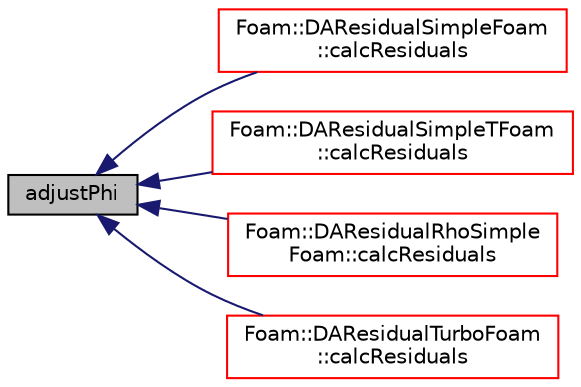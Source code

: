 digraph "adjustPhi"
{
  bgcolor="transparent";
  edge [fontname="Helvetica",fontsize="10",labelfontname="Helvetica",labelfontsize="10"];
  node [fontname="Helvetica",fontsize="10",shape=record];
  rankdir="LR";
  Node7 [label="adjustPhi",height=0.2,width=0.4,color="black", fillcolor="grey75", style="filled", fontcolor="black"];
  Node7 -> Node8 [dir="back",color="midnightblue",fontsize="10",style="solid",fontname="Helvetica"];
  Node8 [label="Foam::DAResidualSimpleFoam\l::calcResiduals",height=0.2,width=0.4,color="red",URL="$classFoam_1_1DAResidualSimpleFoam.html#a4b38dbac981107ec6386d78322323535",tooltip="compute residual "];
  Node7 -> Node10 [dir="back",color="midnightblue",fontsize="10",style="solid",fontname="Helvetica"];
  Node10 [label="Foam::DAResidualSimpleTFoam\l::calcResiduals",height=0.2,width=0.4,color="red",URL="$classFoam_1_1DAResidualSimpleTFoam.html#a4b38dbac981107ec6386d78322323535",tooltip="compute residual "];
  Node7 -> Node12 [dir="back",color="midnightblue",fontsize="10",style="solid",fontname="Helvetica"];
  Node12 [label="Foam::DAResidualRhoSimple\lFoam::calcResiduals",height=0.2,width=0.4,color="red",URL="$classFoam_1_1DAResidualRhoSimpleFoam.html#a4b38dbac981107ec6386d78322323535",tooltip="compute residual "];
  Node7 -> Node14 [dir="back",color="midnightblue",fontsize="10",style="solid",fontname="Helvetica"];
  Node14 [label="Foam::DAResidualTurboFoam\l::calcResiduals",height=0.2,width=0.4,color="red",URL="$classFoam_1_1DAResidualTurboFoam.html#a4b38dbac981107ec6386d78322323535",tooltip="compute residual "];
}

